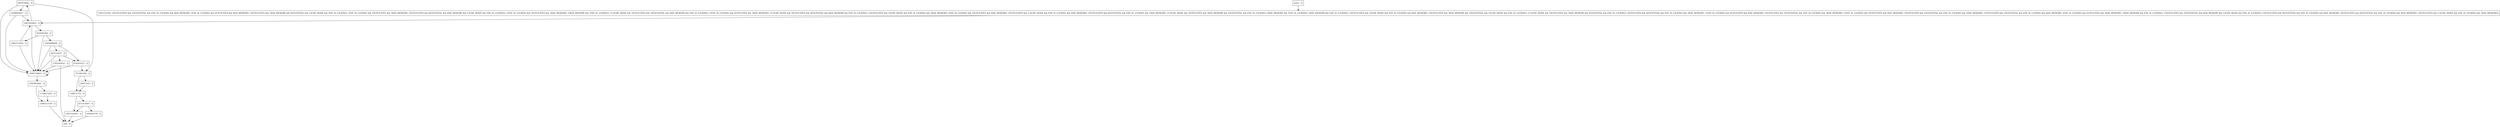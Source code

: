 digraph findBinForInsert {
node [shape=record];
545003376 [label="545003376 - []"];
1792345021 [label="1792345021 - []"];
1581232358 [label="1581232358 - [(DUPLICATES && !SEQUENTIAL && ENV_IS_LOCKING && MAX_MEMORY), (ENV_IS_LOCKING && DUPLICATES && MAX_MEMORY), (!DUPLICATES && !MAX_MEMORY && SEQUENTIAL && CACHE_MODE && ENV_IS_LOCKING), (ENV_IS_LOCKING && !DUPLICATES && !MAX_MEMORY), (!DUPLICATES && SEQUENTIAL && MAX_MEMORY && CACHE_MODE && ENV_IS_LOCKING), (!ENV_IS_LOCKING && !DUPLICATES && !MAX_MEMORY), (!MAX_MEMORY && !ENV_IS_LOCKING), (!CACHE_MODE && !DUPLICATES && !SEQUENTIAL && MAX_MEMORY && ENV_IS_LOCKING), (!ENV_IS_LOCKING && DUPLICATES && !MAX_MEMORY), (!CACHE_MODE && !DUPLICATES && SEQUENTIAL && MAX_MEMORY && ENV_IS_LOCKING), (!DUPLICATES && CACHE_MODE && ENV_IS_LOCKING && !MAX_MEMORY), (ENV_IS_LOCKING && !DUPLICATES && MAX_MEMORY), (!DUPLICATES && !CACHE_MODE && ENV_IS_LOCKING && MAX_MEMORY), (!DUPLICATES && SEQUENTIAL && ENV_IS_LOCKING && !MAX_MEMORY), (!CACHE_MODE && !DUPLICATES && !MAX_MEMORY && !SEQUENTIAL && ENV_IS_LOCKING), (MAX_MEMORY && !ENV_IS_LOCKING), (MAX_MEMORY && ENV_IS_LOCKING), (!DUPLICATES && CACHE_MODE && ENV_IS_LOCKING && MAX_MEMORY), (!DUPLICATES && !MAX_MEMORY && !SEQUENTIAL && CACHE_MODE && ENV_IS_LOCKING), (!CACHE_MODE && !DUPLICATES && !MAX_MEMORY && SEQUENTIAL && ENV_IS_LOCKING), (DUPLICATES && SEQUENTIAL && ENV_IS_LOCKING && !MAX_MEMORY), (!ENV_IS_LOCKING && DUPLICATES && MAX_MEMORY), (DUPLICATES && !SEQUENTIAL && ENV_IS_LOCKING && !MAX_MEMORY), (!ENV_IS_LOCKING && !DUPLICATES && MAX_MEMORY), (!DUPLICATES && !SEQUENTIAL && ENV_IS_LOCKING && !MAX_MEMORY), (!DUPLICATES && !SEQUENTIAL && ENV_IS_LOCKING && MAX_MEMORY), (ENV_IS_LOCKING && DUPLICATES && !MAX_MEMORY), (!MAX_MEMORY && ENV_IS_LOCKING), (!DUPLICATES && !SEQUENTIAL && MAX_MEMORY && CACHE_MODE && ENV_IS_LOCKING), (!DUPLICATES && SEQUENTIAL && ENV_IS_LOCKING && MAX_MEMORY), (DUPLICATES && SEQUENTIAL && ENV_IS_LOCKING && MAX_MEMORY), (!DUPLICATES && !CACHE_MODE && ENV_IS_LOCKING && !MAX_MEMORY)]"];
987879062 [label="987879062 - []"];
1139915265 [label="1139915265 - []"];
751081490 [label="751081490 - []"];
148671753 [label="148671753 - []"];
1099158843 [label="1099158843 - []"];
1645802861 [label="1645802861 - []"];
1082311854 [label="1082311854 - []"];
674505537 [label="674505537 - []"];
1855162641 [label="1855162641 - []"];
entry [label="entry - []"];
exit [label="exit - []"];
1695868668 [label="1695868668 - []"];
24877432 [label="24877432 - []"];
483722027 [label="483722027 - []"];
872314447 [label="872314447 - []"];
1667659903 [label="1667659903 - []"];
1008995837 [label="1008995837 - []"];
1596333159 [label="1596333159 - []"];
854445265 [label="854445265 - []"];
entry;
exit;
545003376 -> exit;
1792345021 -> exit;
1792345021 -> 1099158843;
1581232358 -> 1667659903;
987879062 -> 1008995837;
987879062 -> 751081490;
987879062 -> 1099158843;
1139915265 -> 1596333159;
751081490 -> 24877432;
751081490 -> 148671753;
148671753 -> 1855162641;
148671753 -> 872314447;
1099158843 -> 1099158843;
1099158843 -> 1645802861;
1645802861 -> 1596333159;
1645802861 -> 1139915265;
1082311854 -> 1667659903;
1082311854 -> 1099158843;
674505537 -> 751081490;
674505537 -> 1099158843;
1855162641 -> exit;
entry -> 1581232358;
1695868668 -> 674505537;
1695868668 -> 483722027;
1695868668 -> 1099158843;
24877432 -> 148671753;
483722027 -> 674505537;
483722027 -> 1792345021;
483722027 -> 1099158843;
872314447 -> 1855162641;
872314447 -> 545003376;
1667659903 -> 987879062;
1667659903 -> 1099158843;
1667659903 -> 854445265;
1008995837 -> 1667659903;
1008995837 -> 1099158843;
1596333159 -> exit;
854445265 -> 1082311854;
854445265 -> 1695868668;
854445265 -> 1099158843;
}
